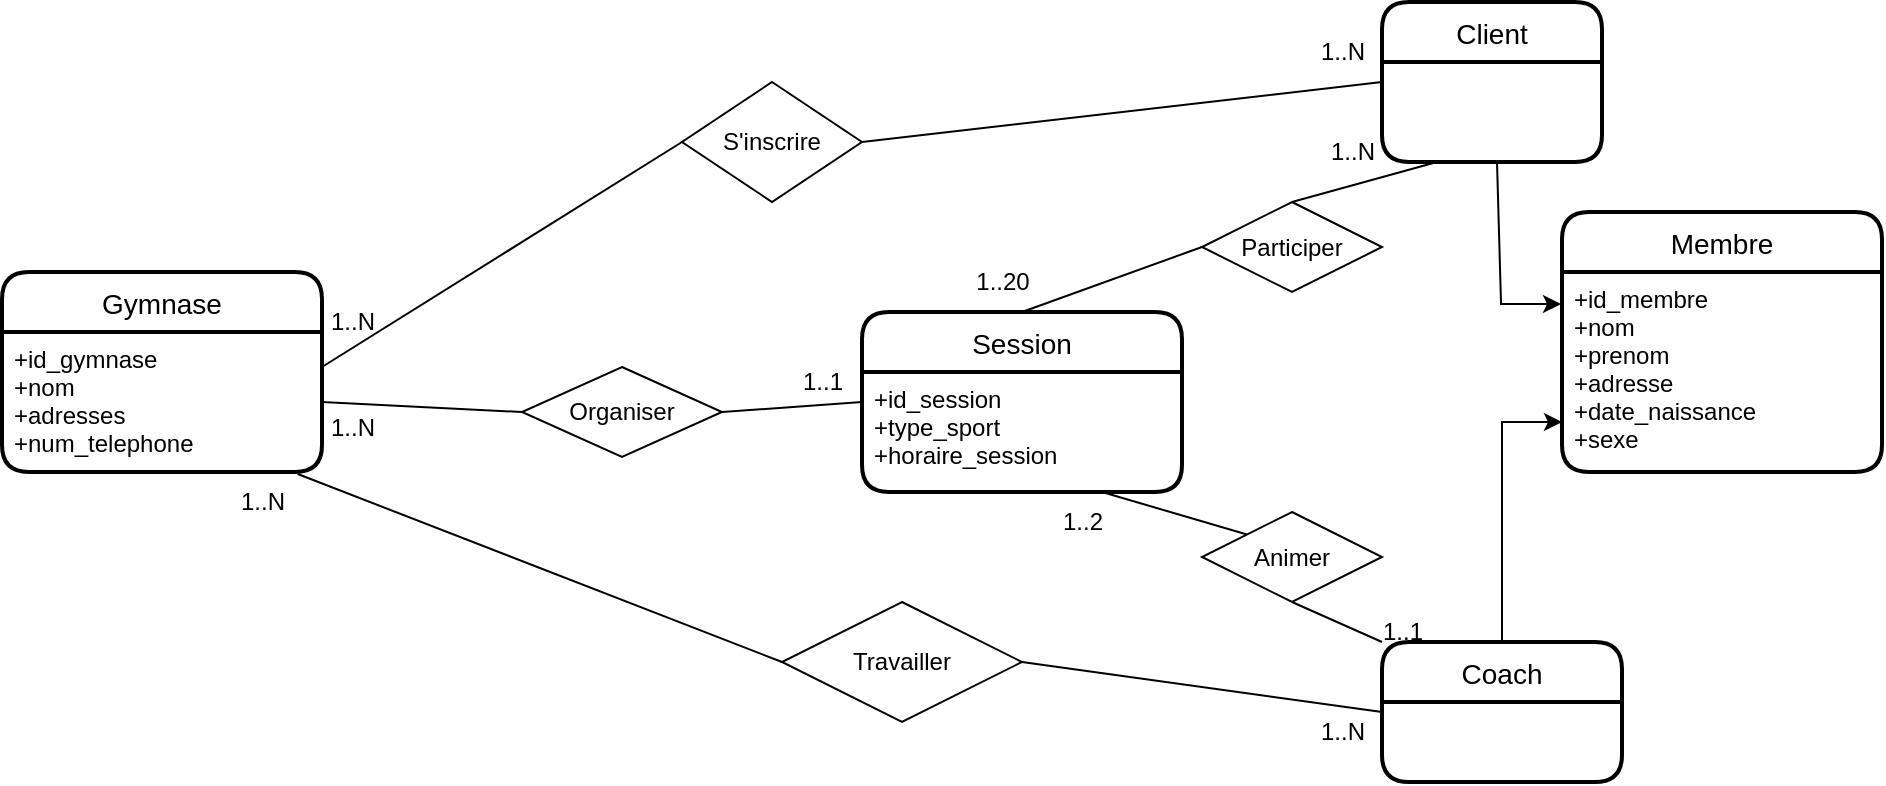 <mxfile compressed="false" version="20.3.0">
  <diagram id="jMMvKZKhj5EWoDYwxKmR" name="Page-1">
    <mxGraphModel dx="1152" dy="618" grid="1" gridSize="10" guides="1" tooltips="1" connect="1" arrows="1" fold="1" page="1" pageScale="1" pageWidth="850" pageHeight="1100" math="0" shadow="0">
      <root>
        <mxCell id="0" />
        <mxCell id="1" parent="0" />
        <mxCell id="NmC5mxCe-51RnnEjxC0A-1" value="Gymnase" style="swimlane;childLayout=stackLayout;horizontal=1;startSize=30;horizontalStack=0;rounded=1;fontSize=14;fontStyle=0;strokeWidth=2;resizeParent=0;resizeLast=1;shadow=0;dashed=0;align=center;" vertex="1" parent="1">
          <mxGeometry x="90" y="395" width="160" height="100" as="geometry">
            <mxRectangle x="270" y="110" width="100" height="30" as="alternateBounds" />
          </mxGeometry>
        </mxCell>
        <mxCell id="NmC5mxCe-51RnnEjxC0A-2" value="+id_gymnase&#xa;+nom&#xa;+adresses&#xa;+num_telephone&#xa;" style="align=left;strokeColor=none;fillColor=none;spacingLeft=4;fontSize=12;verticalAlign=top;resizable=0;rotatable=0;part=1;" vertex="1" parent="NmC5mxCe-51RnnEjxC0A-1">
          <mxGeometry y="30" width="160" height="70" as="geometry" />
        </mxCell>
        <mxCell id="NmC5mxCe-51RnnEjxC0A-3" value="Session" style="swimlane;childLayout=stackLayout;horizontal=1;startSize=30;horizontalStack=0;rounded=1;fontSize=14;fontStyle=0;strokeWidth=2;resizeParent=0;resizeLast=1;shadow=0;dashed=0;align=center;" vertex="1" parent="1">
          <mxGeometry x="520" y="415" width="160" height="90" as="geometry" />
        </mxCell>
        <mxCell id="NmC5mxCe-51RnnEjxC0A-4" value="+id_session&#xa;+type_sport&#xa;+horaire_session&#xa;" style="align=left;strokeColor=none;fillColor=none;spacingLeft=4;fontSize=12;verticalAlign=top;resizable=0;rotatable=0;part=1;" vertex="1" parent="NmC5mxCe-51RnnEjxC0A-3">
          <mxGeometry y="30" width="160" height="60" as="geometry" />
        </mxCell>
        <mxCell id="NmC5mxCe-51RnnEjxC0A-5" value="Membre" style="swimlane;childLayout=stackLayout;horizontal=1;startSize=30;horizontalStack=0;rounded=1;fontSize=14;fontStyle=0;strokeWidth=2;resizeParent=0;resizeLast=1;shadow=0;dashed=0;align=center;" vertex="1" parent="1">
          <mxGeometry x="870" y="365" width="160" height="130" as="geometry" />
        </mxCell>
        <mxCell id="NmC5mxCe-51RnnEjxC0A-6" value="+id_membre&#xa;+nom&#xa;+prenom&#xa;+adresse&#xa;+date_naissance&#xa;+sexe&#xa;" style="align=left;strokeColor=none;fillColor=none;spacingLeft=4;fontSize=12;verticalAlign=top;resizable=0;rotatable=0;part=1;" vertex="1" parent="NmC5mxCe-51RnnEjxC0A-5">
          <mxGeometry y="30" width="160" height="100" as="geometry" />
        </mxCell>
        <mxCell id="NmC5mxCe-51RnnEjxC0A-73" style="edgeStyle=entityRelationEdgeStyle;rounded=0;orthogonalLoop=1;jettySize=auto;html=1;exitX=0.25;exitY=0;exitDx=0;exitDy=0;entryX=0;entryY=0.75;entryDx=0;entryDy=0;" edge="1" parent="1" source="NmC5mxCe-51RnnEjxC0A-7" target="NmC5mxCe-51RnnEjxC0A-6">
          <mxGeometry relative="1" as="geometry" />
        </mxCell>
        <mxCell id="NmC5mxCe-51RnnEjxC0A-7" value="Coach" style="swimlane;childLayout=stackLayout;horizontal=1;startSize=30;horizontalStack=0;rounded=1;fontSize=14;fontStyle=0;strokeWidth=2;resizeParent=0;resizeLast=1;shadow=0;dashed=0;align=center;" vertex="1" parent="1">
          <mxGeometry x="780" y="580" width="120" height="70" as="geometry" />
        </mxCell>
        <mxCell id="NmC5mxCe-51RnnEjxC0A-77" style="edgeStyle=entityRelationEdgeStyle;rounded=0;orthogonalLoop=1;jettySize=auto;html=1;exitX=0.25;exitY=1;exitDx=0;exitDy=0;entryX=-0.003;entryY=0.16;entryDx=0;entryDy=0;entryPerimeter=0;" edge="1" parent="1" source="NmC5mxCe-51RnnEjxC0A-10" target="NmC5mxCe-51RnnEjxC0A-6">
          <mxGeometry relative="1" as="geometry" />
        </mxCell>
        <mxCell id="NmC5mxCe-51RnnEjxC0A-10" value="Client" style="swimlane;childLayout=stackLayout;horizontal=1;startSize=30;horizontalStack=0;rounded=1;fontSize=14;fontStyle=0;strokeWidth=2;resizeParent=0;resizeLast=1;shadow=0;dashed=0;align=center;" vertex="1" parent="1">
          <mxGeometry x="780" y="260" width="110" height="80" as="geometry" />
        </mxCell>
        <mxCell id="NmC5mxCe-51RnnEjxC0A-49" value="&lt;div&gt;S&#39;inscrire&lt;/div&gt;" style="shape=rhombus;perimeter=rhombusPerimeter;whiteSpace=wrap;html=1;align=center;" vertex="1" parent="1">
          <mxGeometry x="430" y="300" width="90" height="60" as="geometry" />
        </mxCell>
        <mxCell id="NmC5mxCe-51RnnEjxC0A-50" value="" style="endArrow=none;html=1;rounded=0;entryX=0;entryY=0.5;entryDx=0;entryDy=0;exitX=1;exitY=0.5;exitDx=0;exitDy=0;" edge="1" parent="1" source="NmC5mxCe-51RnnEjxC0A-49" target="NmC5mxCe-51RnnEjxC0A-10">
          <mxGeometry relative="1" as="geometry">
            <mxPoint x="490" y="410" as="sourcePoint" />
            <mxPoint x="590" y="410" as="targetPoint" />
          </mxGeometry>
        </mxCell>
        <mxCell id="NmC5mxCe-51RnnEjxC0A-52" value="" style="endArrow=none;html=1;rounded=0;exitX=0;exitY=0.5;exitDx=0;exitDy=0;entryX=1;entryY=0.25;entryDx=0;entryDy=0;" edge="1" parent="1" source="NmC5mxCe-51RnnEjxC0A-49" target="NmC5mxCe-51RnnEjxC0A-2">
          <mxGeometry relative="1" as="geometry">
            <mxPoint x="520" y="440" as="sourcePoint" />
            <mxPoint x="610" y="450" as="targetPoint" />
          </mxGeometry>
        </mxCell>
        <mxCell id="NmC5mxCe-51RnnEjxC0A-53" value="Organiser" style="shape=rhombus;perimeter=rhombusPerimeter;whiteSpace=wrap;html=1;align=center;" vertex="1" parent="1">
          <mxGeometry x="350" y="442.5" width="100" height="45" as="geometry" />
        </mxCell>
        <mxCell id="NmC5mxCe-51RnnEjxC0A-54" value="" style="endArrow=none;html=1;rounded=0;exitX=0;exitY=0.25;exitDx=0;exitDy=0;entryX=1;entryY=0.5;entryDx=0;entryDy=0;" edge="1" parent="1" source="NmC5mxCe-51RnnEjxC0A-4" target="NmC5mxCe-51RnnEjxC0A-53">
          <mxGeometry relative="1" as="geometry">
            <mxPoint x="450" y="450" as="sourcePoint" />
            <mxPoint x="610" y="450" as="targetPoint" />
          </mxGeometry>
        </mxCell>
        <mxCell id="NmC5mxCe-51RnnEjxC0A-55" value="" style="endArrow=none;html=1;rounded=0;entryX=1;entryY=0.5;entryDx=0;entryDy=0;exitX=0;exitY=0.5;exitDx=0;exitDy=0;" edge="1" parent="1" source="NmC5mxCe-51RnnEjxC0A-53" target="NmC5mxCe-51RnnEjxC0A-2">
          <mxGeometry relative="1" as="geometry">
            <mxPoint x="280" y="440" as="sourcePoint" />
            <mxPoint x="290" y="510" as="targetPoint" />
          </mxGeometry>
        </mxCell>
        <mxCell id="NmC5mxCe-51RnnEjxC0A-61" value="Travailler" style="shape=rhombus;perimeter=rhombusPerimeter;whiteSpace=wrap;html=1;align=center;" vertex="1" parent="1">
          <mxGeometry x="480" y="560" width="120" height="60" as="geometry" />
        </mxCell>
        <mxCell id="NmC5mxCe-51RnnEjxC0A-62" value="" style="endArrow=none;html=1;rounded=0;entryX=0;entryY=0.5;entryDx=0;entryDy=0;exitX=1;exitY=0.5;exitDx=0;exitDy=0;" edge="1" parent="1" source="NmC5mxCe-51RnnEjxC0A-61" target="NmC5mxCe-51RnnEjxC0A-7">
          <mxGeometry relative="1" as="geometry">
            <mxPoint x="530" y="460" as="sourcePoint" />
            <mxPoint x="690" y="460" as="targetPoint" />
          </mxGeometry>
        </mxCell>
        <mxCell id="NmC5mxCe-51RnnEjxC0A-63" value="" style="endArrow=none;html=1;rounded=0;entryX=0;entryY=0.5;entryDx=0;entryDy=0;exitX=0.924;exitY=1.014;exitDx=0;exitDy=0;exitPerimeter=0;" edge="1" parent="1" source="NmC5mxCe-51RnnEjxC0A-2" target="NmC5mxCe-51RnnEjxC0A-61">
          <mxGeometry relative="1" as="geometry">
            <mxPoint x="390" y="417.5" as="sourcePoint" />
            <mxPoint x="460" y="452.5" as="targetPoint" />
          </mxGeometry>
        </mxCell>
        <mxCell id="NmC5mxCe-51RnnEjxC0A-70" value="&lt;div&gt;Participer&lt;/div&gt;" style="shape=rhombus;perimeter=rhombusPerimeter;whiteSpace=wrap;html=1;align=center;" vertex="1" parent="1">
          <mxGeometry x="690" y="360" width="90" height="45" as="geometry" />
        </mxCell>
        <mxCell id="NmC5mxCe-51RnnEjxC0A-78" value="" style="endArrow=none;html=1;rounded=0;entryX=0.25;entryY=1;entryDx=0;entryDy=0;exitX=0.5;exitY=0;exitDx=0;exitDy=0;" edge="1" parent="1" source="NmC5mxCe-51RnnEjxC0A-70" target="NmC5mxCe-51RnnEjxC0A-10">
          <mxGeometry relative="1" as="geometry">
            <mxPoint x="630" y="520" as="sourcePoint" />
            <mxPoint x="790" y="520" as="targetPoint" />
          </mxGeometry>
        </mxCell>
        <mxCell id="NmC5mxCe-51RnnEjxC0A-79" value="" style="endArrow=none;html=1;rounded=0;entryX=0;entryY=0.5;entryDx=0;entryDy=0;exitX=0.5;exitY=0;exitDx=0;exitDy=0;" edge="1" parent="1" source="NmC5mxCe-51RnnEjxC0A-3" target="NmC5mxCe-51RnnEjxC0A-70">
          <mxGeometry relative="1" as="geometry">
            <mxPoint x="710" y="490" as="sourcePoint" />
            <mxPoint x="760" y="490" as="targetPoint" />
          </mxGeometry>
        </mxCell>
        <mxCell id="NmC5mxCe-51RnnEjxC0A-82" value="Animer" style="shape=rhombus;perimeter=rhombusPerimeter;whiteSpace=wrap;html=1;align=center;" vertex="1" parent="1">
          <mxGeometry x="690" y="515" width="90" height="45" as="geometry" />
        </mxCell>
        <mxCell id="NmC5mxCe-51RnnEjxC0A-85" value="" style="endArrow=none;html=1;rounded=0;entryX=0;entryY=0;entryDx=0;entryDy=0;exitX=0.5;exitY=1;exitDx=0;exitDy=0;" edge="1" parent="1" source="NmC5mxCe-51RnnEjxC0A-82" target="NmC5mxCe-51RnnEjxC0A-7">
          <mxGeometry relative="1" as="geometry">
            <mxPoint x="710" y="592.5" as="sourcePoint" />
            <mxPoint x="800" y="560" as="targetPoint" />
          </mxGeometry>
        </mxCell>
        <mxCell id="NmC5mxCe-51RnnEjxC0A-86" value="" style="endArrow=none;html=1;rounded=0;entryX=0.75;entryY=1;entryDx=0;entryDy=0;exitX=0;exitY=0;exitDx=0;exitDy=0;" edge="1" parent="1" source="NmC5mxCe-51RnnEjxC0A-82" target="NmC5mxCe-51RnnEjxC0A-4">
          <mxGeometry relative="1" as="geometry">
            <mxPoint x="745" y="570" as="sourcePoint" />
            <mxPoint x="790" y="590" as="targetPoint" />
          </mxGeometry>
        </mxCell>
        <mxCell id="NmC5mxCe-51RnnEjxC0A-87" value="1..2" style="text;html=1;align=center;verticalAlign=middle;resizable=0;points=[];autosize=1;strokeColor=none;fillColor=none;" vertex="1" parent="1">
          <mxGeometry x="610" y="505" width="40" height="30" as="geometry" />
        </mxCell>
        <mxCell id="NmC5mxCe-51RnnEjxC0A-88" value="1..20" style="text;html=1;align=center;verticalAlign=middle;resizable=0;points=[];autosize=1;strokeColor=none;fillColor=none;" vertex="1" parent="1">
          <mxGeometry x="565" y="385" width="50" height="30" as="geometry" />
        </mxCell>
        <mxCell id="NmC5mxCe-51RnnEjxC0A-89" value="1..N" style="text;html=1;align=center;verticalAlign=middle;resizable=0;points=[];autosize=1;strokeColor=none;fillColor=none;" vertex="1" parent="1">
          <mxGeometry x="735" y="270" width="50" height="30" as="geometry" />
        </mxCell>
        <mxCell id="NmC5mxCe-51RnnEjxC0A-90" value="&lt;div&gt;1..N&lt;/div&gt;" style="text;html=1;align=center;verticalAlign=middle;resizable=0;points=[];autosize=1;strokeColor=none;fillColor=none;" vertex="1" parent="1">
          <mxGeometry x="240" y="405" width="50" height="30" as="geometry" />
        </mxCell>
        <mxCell id="NmC5mxCe-51RnnEjxC0A-91" value="1..N" style="text;html=1;align=center;verticalAlign=middle;resizable=0;points=[];autosize=1;strokeColor=none;fillColor=none;" vertex="1" parent="1">
          <mxGeometry x="735" y="610" width="50" height="30" as="geometry" />
        </mxCell>
        <mxCell id="NmC5mxCe-51RnnEjxC0A-92" value="1..N" style="text;html=1;align=center;verticalAlign=middle;resizable=0;points=[];autosize=1;strokeColor=none;fillColor=none;" vertex="1" parent="1">
          <mxGeometry x="195" y="495" width="50" height="30" as="geometry" />
        </mxCell>
        <mxCell id="NmC5mxCe-51RnnEjxC0A-93" value="1..N" style="text;html=1;align=center;verticalAlign=middle;resizable=0;points=[];autosize=1;strokeColor=none;fillColor=none;" vertex="1" parent="1">
          <mxGeometry x="740" y="320" width="50" height="30" as="geometry" />
        </mxCell>
        <mxCell id="NmC5mxCe-51RnnEjxC0A-94" value="1..N" style="text;html=1;align=center;verticalAlign=middle;resizable=0;points=[];autosize=1;strokeColor=none;fillColor=none;" vertex="1" parent="1">
          <mxGeometry x="240" y="457.5" width="50" height="30" as="geometry" />
        </mxCell>
        <mxCell id="NmC5mxCe-51RnnEjxC0A-96" value="1..1" style="text;html=1;align=center;verticalAlign=middle;resizable=0;points=[];autosize=1;strokeColor=none;fillColor=none;" vertex="1" parent="1">
          <mxGeometry x="480" y="435" width="40" height="30" as="geometry" />
        </mxCell>
        <mxCell id="NmC5mxCe-51RnnEjxC0A-98" value="1..1" style="text;html=1;align=center;verticalAlign=middle;resizable=0;points=[];autosize=1;strokeColor=none;fillColor=none;" vertex="1" parent="1">
          <mxGeometry x="770" y="560" width="40" height="30" as="geometry" />
        </mxCell>
      </root>
    </mxGraphModel>
  </diagram>
</mxfile>
